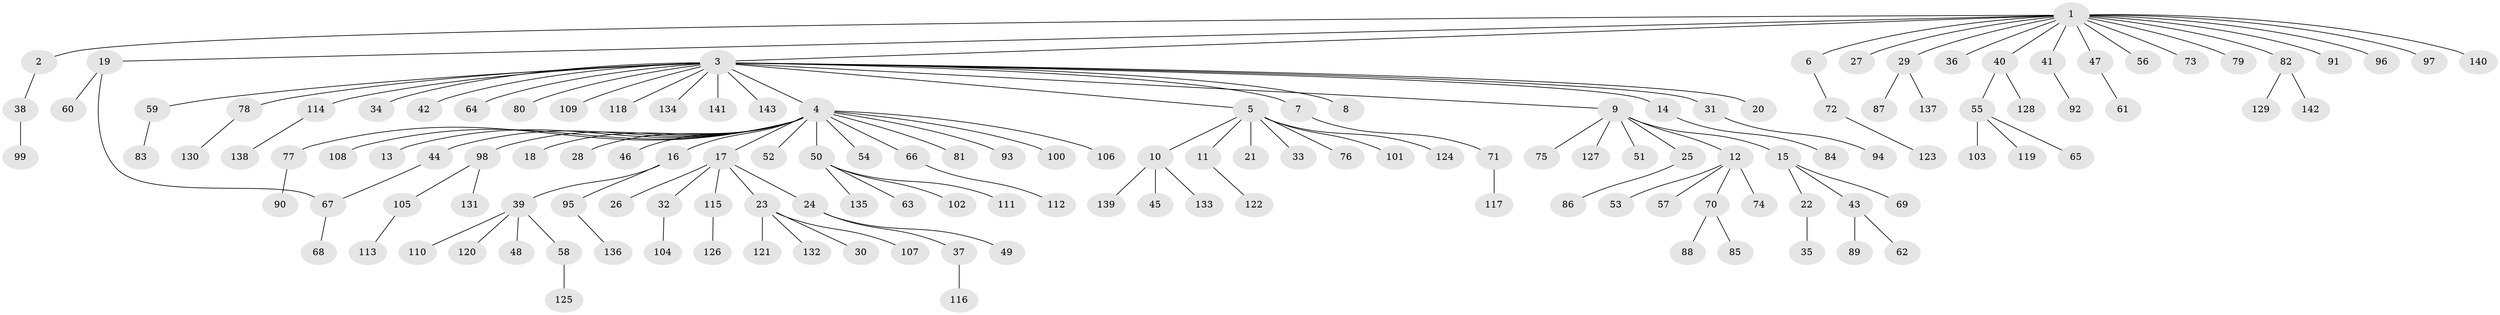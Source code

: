 // Generated by graph-tools (version 1.1) at 2025/01/03/09/25 03:01:41]
// undirected, 143 vertices, 143 edges
graph export_dot {
graph [start="1"]
  node [color=gray90,style=filled];
  1;
  2;
  3;
  4;
  5;
  6;
  7;
  8;
  9;
  10;
  11;
  12;
  13;
  14;
  15;
  16;
  17;
  18;
  19;
  20;
  21;
  22;
  23;
  24;
  25;
  26;
  27;
  28;
  29;
  30;
  31;
  32;
  33;
  34;
  35;
  36;
  37;
  38;
  39;
  40;
  41;
  42;
  43;
  44;
  45;
  46;
  47;
  48;
  49;
  50;
  51;
  52;
  53;
  54;
  55;
  56;
  57;
  58;
  59;
  60;
  61;
  62;
  63;
  64;
  65;
  66;
  67;
  68;
  69;
  70;
  71;
  72;
  73;
  74;
  75;
  76;
  77;
  78;
  79;
  80;
  81;
  82;
  83;
  84;
  85;
  86;
  87;
  88;
  89;
  90;
  91;
  92;
  93;
  94;
  95;
  96;
  97;
  98;
  99;
  100;
  101;
  102;
  103;
  104;
  105;
  106;
  107;
  108;
  109;
  110;
  111;
  112;
  113;
  114;
  115;
  116;
  117;
  118;
  119;
  120;
  121;
  122;
  123;
  124;
  125;
  126;
  127;
  128;
  129;
  130;
  131;
  132;
  133;
  134;
  135;
  136;
  137;
  138;
  139;
  140;
  141;
  142;
  143;
  1 -- 2;
  1 -- 3;
  1 -- 6;
  1 -- 19;
  1 -- 27;
  1 -- 29;
  1 -- 36;
  1 -- 40;
  1 -- 41;
  1 -- 47;
  1 -- 56;
  1 -- 73;
  1 -- 79;
  1 -- 82;
  1 -- 91;
  1 -- 96;
  1 -- 97;
  1 -- 140;
  2 -- 38;
  3 -- 4;
  3 -- 5;
  3 -- 7;
  3 -- 8;
  3 -- 9;
  3 -- 14;
  3 -- 20;
  3 -- 31;
  3 -- 34;
  3 -- 42;
  3 -- 59;
  3 -- 64;
  3 -- 78;
  3 -- 80;
  3 -- 109;
  3 -- 114;
  3 -- 118;
  3 -- 134;
  3 -- 141;
  3 -- 143;
  4 -- 13;
  4 -- 16;
  4 -- 17;
  4 -- 18;
  4 -- 28;
  4 -- 44;
  4 -- 46;
  4 -- 50;
  4 -- 52;
  4 -- 54;
  4 -- 66;
  4 -- 77;
  4 -- 81;
  4 -- 93;
  4 -- 98;
  4 -- 100;
  4 -- 106;
  4 -- 108;
  5 -- 10;
  5 -- 11;
  5 -- 21;
  5 -- 33;
  5 -- 76;
  5 -- 101;
  5 -- 124;
  6 -- 72;
  7 -- 71;
  9 -- 12;
  9 -- 15;
  9 -- 25;
  9 -- 51;
  9 -- 75;
  9 -- 127;
  10 -- 45;
  10 -- 133;
  10 -- 139;
  11 -- 122;
  12 -- 53;
  12 -- 57;
  12 -- 70;
  12 -- 74;
  14 -- 84;
  15 -- 22;
  15 -- 43;
  15 -- 69;
  16 -- 39;
  16 -- 95;
  17 -- 23;
  17 -- 24;
  17 -- 26;
  17 -- 32;
  17 -- 115;
  19 -- 60;
  19 -- 67;
  22 -- 35;
  23 -- 30;
  23 -- 107;
  23 -- 121;
  23 -- 132;
  24 -- 37;
  24 -- 49;
  25 -- 86;
  29 -- 87;
  29 -- 137;
  31 -- 94;
  32 -- 104;
  37 -- 116;
  38 -- 99;
  39 -- 48;
  39 -- 58;
  39 -- 110;
  39 -- 120;
  40 -- 55;
  40 -- 128;
  41 -- 92;
  43 -- 62;
  43 -- 89;
  44 -- 67;
  47 -- 61;
  50 -- 63;
  50 -- 102;
  50 -- 111;
  50 -- 135;
  55 -- 65;
  55 -- 103;
  55 -- 119;
  58 -- 125;
  59 -- 83;
  66 -- 112;
  67 -- 68;
  70 -- 85;
  70 -- 88;
  71 -- 117;
  72 -- 123;
  77 -- 90;
  78 -- 130;
  82 -- 129;
  82 -- 142;
  95 -- 136;
  98 -- 105;
  98 -- 131;
  105 -- 113;
  114 -- 138;
  115 -- 126;
}
